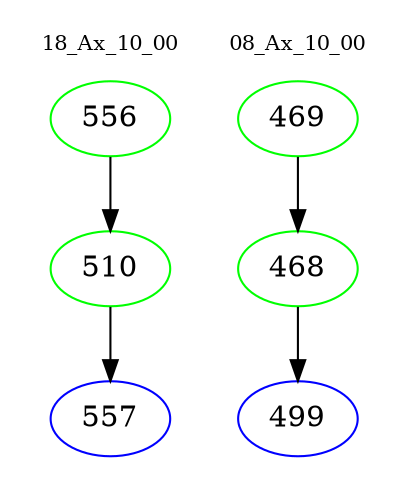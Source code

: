 digraph{
subgraph cluster_0 {
color = white
label = "18_Ax_10_00";
fontsize=10;
T0_556 [label="556", color="green"]
T0_556 -> T0_510 [color="black"]
T0_510 [label="510", color="green"]
T0_510 -> T0_557 [color="black"]
T0_557 [label="557", color="blue"]
}
subgraph cluster_1 {
color = white
label = "08_Ax_10_00";
fontsize=10;
T1_469 [label="469", color="green"]
T1_469 -> T1_468 [color="black"]
T1_468 [label="468", color="green"]
T1_468 -> T1_499 [color="black"]
T1_499 [label="499", color="blue"]
}
}
